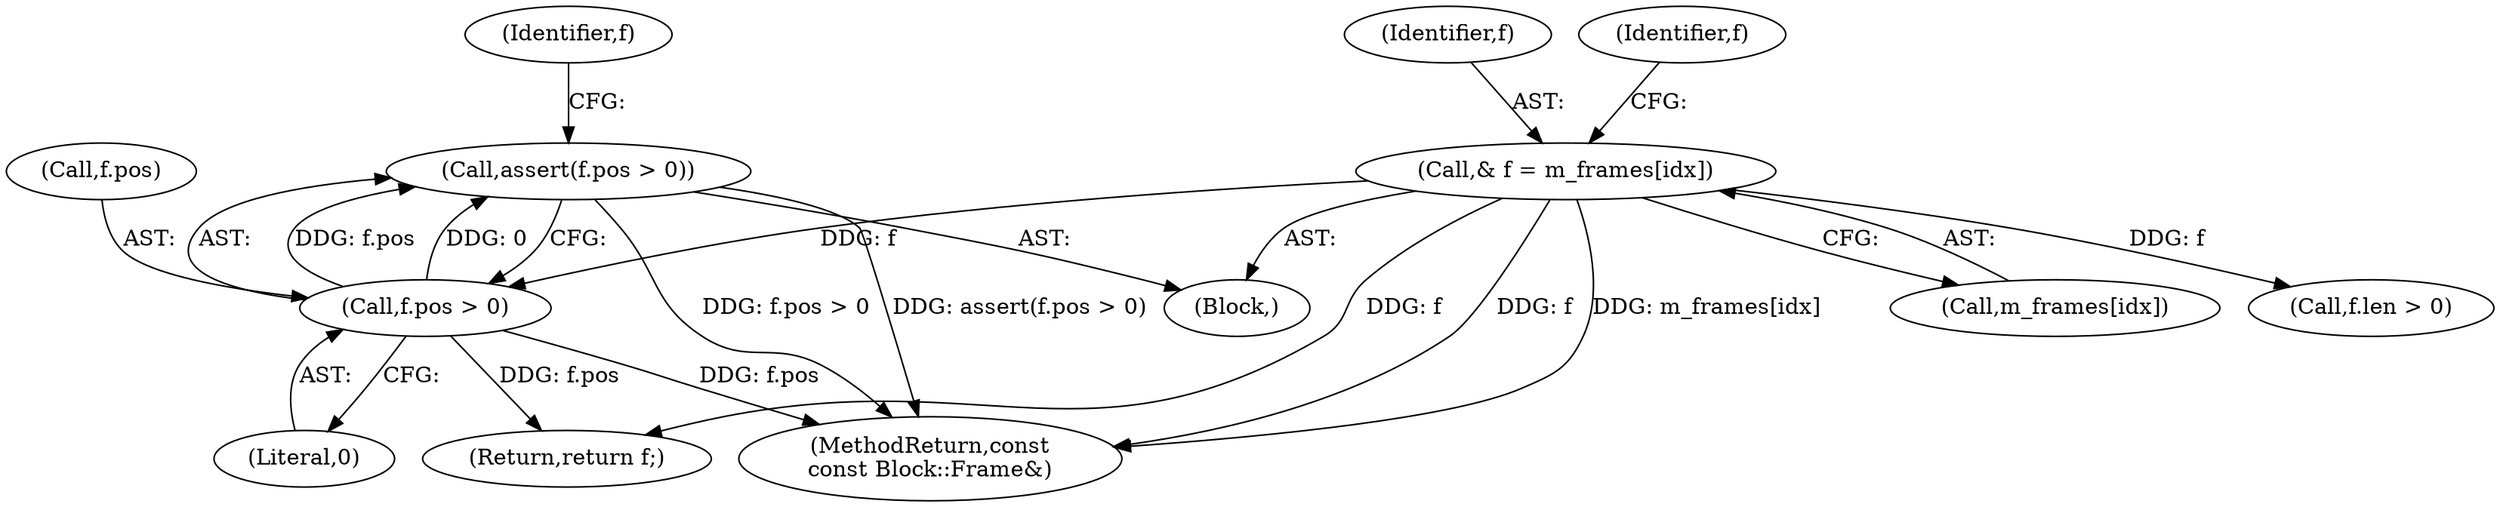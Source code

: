 digraph "0_Android_04839626ed859623901ebd3a5fd483982186b59d_153@API" {
"1000117" [label="(Call,assert(f.pos > 0))"];
"1000118" [label="(Call,f.pos > 0)"];
"1000112" [label="(Call,& f = m_frames[idx])"];
"1000131" [label="(MethodReturn,const\nconst Block::Frame&)"];
"1000119" [label="(Call,f.pos)"];
"1000112" [label="(Call,& f = m_frames[idx])"];
"1000129" [label="(Return,return f;)"];
"1000114" [label="(Call,m_frames[idx])"];
"1000124" [label="(Call,f.len > 0)"];
"1000122" [label="(Literal,0)"];
"1000126" [label="(Identifier,f)"];
"1000120" [label="(Identifier,f)"];
"1000118" [label="(Call,f.pos > 0)"];
"1000113" [label="(Identifier,f)"];
"1000117" [label="(Call,assert(f.pos > 0))"];
"1000102" [label="(Block,)"];
"1000117" -> "1000102"  [label="AST: "];
"1000117" -> "1000118"  [label="CFG: "];
"1000118" -> "1000117"  [label="AST: "];
"1000126" -> "1000117"  [label="CFG: "];
"1000117" -> "1000131"  [label="DDG: assert(f.pos > 0)"];
"1000117" -> "1000131"  [label="DDG: f.pos > 0"];
"1000118" -> "1000117"  [label="DDG: f.pos"];
"1000118" -> "1000117"  [label="DDG: 0"];
"1000118" -> "1000122"  [label="CFG: "];
"1000119" -> "1000118"  [label="AST: "];
"1000122" -> "1000118"  [label="AST: "];
"1000118" -> "1000131"  [label="DDG: f.pos"];
"1000112" -> "1000118"  [label="DDG: f"];
"1000118" -> "1000129"  [label="DDG: f.pos"];
"1000112" -> "1000102"  [label="AST: "];
"1000112" -> "1000114"  [label="CFG: "];
"1000113" -> "1000112"  [label="AST: "];
"1000114" -> "1000112"  [label="AST: "];
"1000120" -> "1000112"  [label="CFG: "];
"1000112" -> "1000131"  [label="DDG: m_frames[idx]"];
"1000112" -> "1000131"  [label="DDG: f"];
"1000112" -> "1000124"  [label="DDG: f"];
"1000112" -> "1000129"  [label="DDG: f"];
}
